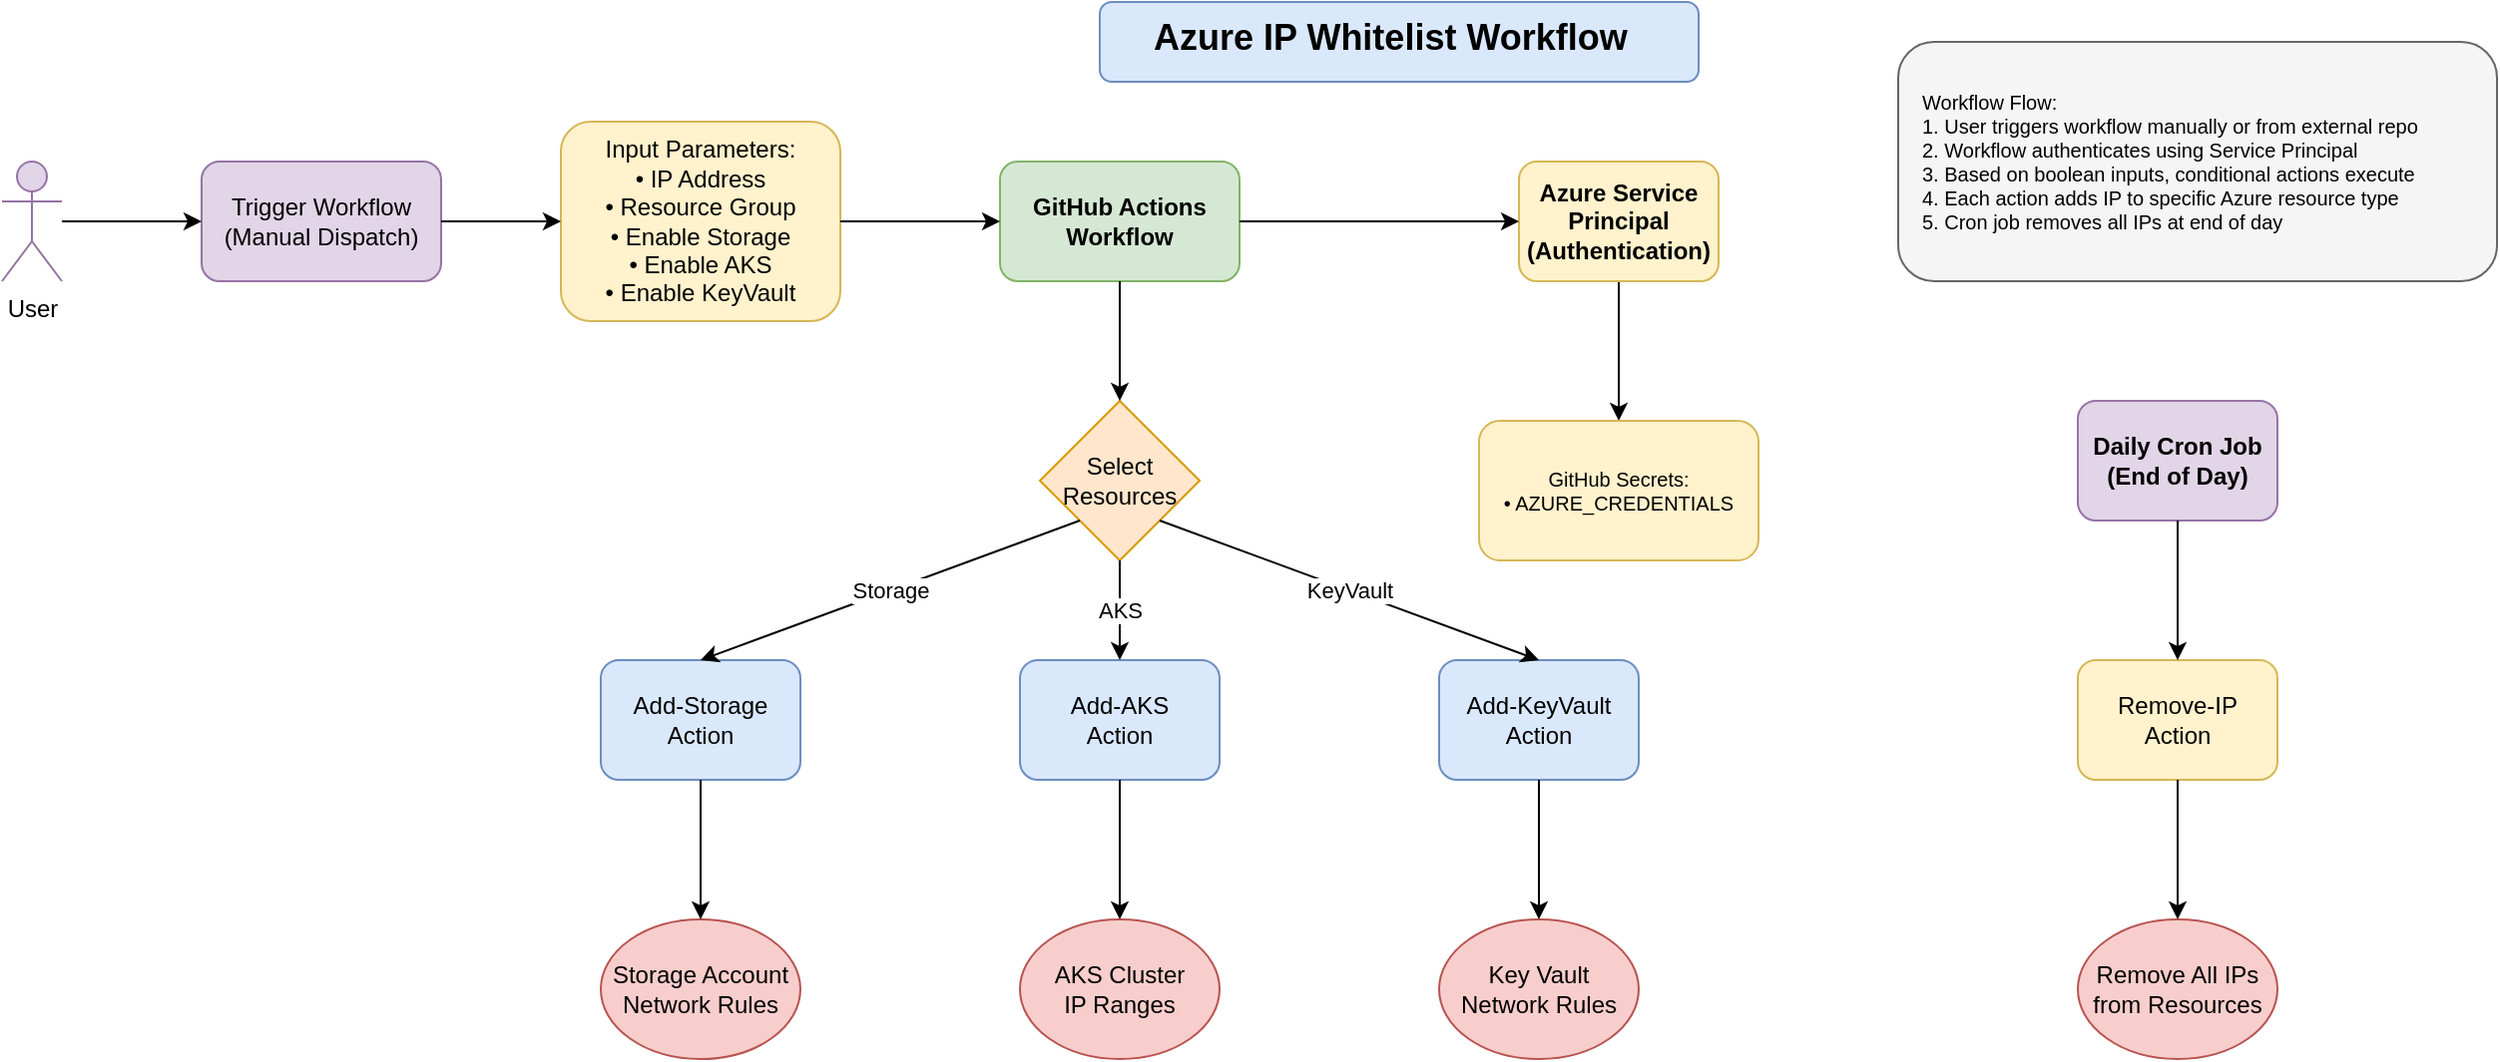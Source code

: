 <mxfile version="28.0.6">
  <diagram name="IP Whitelist Workflow" id="ip-whitelist-architecture">
    <mxGraphModel dx="1864" dy="904" grid="1" gridSize="10" guides="1" tooltips="1" connect="1" arrows="1" fold="1" page="1" pageScale="1" pageWidth="1600" pageHeight="1200" math="0" shadow="0">
      <root>
        <mxCell id="0" />
        <mxCell id="1" parent="0" />
        <mxCell id="title" value="     Azure IP Whitelist Workflow" style="text;fontSize=18;fontStyle=1;fillColor=#dae8fc;strokeColor=#6c8ebf;rounded=1;" parent="1" vertex="1">
          <mxGeometry x="650" y="20" width="300" height="40" as="geometry" />
        </mxCell>
        <mxCell id="user" value="User" style="shape=umlActor;verticalLabelPosition=bottom;verticalAlign=top;html=1;outlineConnect=0;fillColor=#e1d5e7;strokeColor=#9673a6;" parent="1" vertex="1">
          <mxGeometry x="100" y="100" width="30" height="60" as="geometry" />
        </mxCell>
        <mxCell id="trigger" value="Trigger Workflow&#xa;(Manual Dispatch)" style="rounded=1;whiteSpace=wrap;html=1;fillColor=#e1d5e7;strokeColor=#9673a6;" parent="1" vertex="1">
          <mxGeometry x="200" y="100" width="120" height="60" as="geometry" />
        </mxCell>
        <mxCell id="inputs" value="Input Parameters:&#xa;• IP Address&#xa;• Resource Group&#xa;• Enable Storage&#xa;• Enable AKS&#xa;• Enable KeyVault" style="rounded=1;whiteSpace=wrap;html=1;fillColor=#fff2cc;strokeColor=#d6b656;" parent="1" vertex="1">
          <mxGeometry x="380" y="80" width="140" height="100" as="geometry" />
        </mxCell>
        <mxCell id="workflow" value="GitHub Actions&#xa;Workflow" style="rounded=1;whiteSpace=wrap;html=1;fillColor=#d5e8d4;strokeColor=#82b366;fontStyle=1;" parent="1" vertex="1">
          <mxGeometry x="600" y="100" width="120" height="60" as="geometry" />
        </mxCell>
        <mxCell id="laFJA0F4fKBVBSbi2Z1l-4" value="" style="edgeStyle=orthogonalEdgeStyle;rounded=0;orthogonalLoop=1;jettySize=auto;html=1;" parent="1" source="sp" target="laFJA0F4fKBVBSbi2Z1l-2" edge="1">
          <mxGeometry relative="1" as="geometry" />
        </mxCell>
        <mxCell id="sp" value="Azure Service Principal&lt;br&gt;(Authentication)" style="rounded=1;whiteSpace=wrap;html=1;fillColor=#fff2cc;strokeColor=#d6b656;fontStyle=1;" parent="1" vertex="1">
          <mxGeometry x="860" y="100" width="100" height="60" as="geometry" />
        </mxCell>
        <mxCell id="decision" value="Select&#xa;Resources" style="rhombus;whiteSpace=wrap;html=1;fillColor=#ffe6cc;strokeColor=#d79b00;" parent="1" vertex="1">
          <mxGeometry x="620" y="220" width="80" height="80" as="geometry" />
        </mxCell>
        <mxCell id="storage-action" value="Add-Storage&#xa;Action" style="rounded=1;whiteSpace=wrap;html=1;fillColor=#dae8fc;strokeColor=#6c8ebf;" parent="1" vertex="1">
          <mxGeometry x="400" y="350" width="100" height="60" as="geometry" />
        </mxCell>
        <mxCell id="aks-action" value="Add-AKS&#xa;Action" style="rounded=1;whiteSpace=wrap;html=1;fillColor=#dae8fc;strokeColor=#6c8ebf;" parent="1" vertex="1">
          <mxGeometry x="610" y="350" width="100" height="60" as="geometry" />
        </mxCell>
        <mxCell id="keyvault-action" value="Add-KeyVault&#xa;Action" style="rounded=1;whiteSpace=wrap;html=1;fillColor=#dae8fc;strokeColor=#6c8ebf;" parent="1" vertex="1">
          <mxGeometry x="820" y="350" width="100" height="60" as="geometry" />
        </mxCell>
        <mxCell id="storage" value="Storage Account&#xa;Network Rules" style="ellipse;whiteSpace=wrap;html=1;fillColor=#f8cecc;strokeColor=#b85450;" parent="1" vertex="1">
          <mxGeometry x="400" y="480" width="100" height="70" as="geometry" />
        </mxCell>
        <mxCell id="aks" value="AKS Cluster&#xa;IP Ranges" style="ellipse;whiteSpace=wrap;html=1;fillColor=#f8cecc;strokeColor=#b85450;" parent="1" vertex="1">
          <mxGeometry x="610" y="480" width="100" height="70" as="geometry" />
        </mxCell>
        <mxCell id="keyvault" value="Key Vault&#xa;Network Rules" style="ellipse;whiteSpace=wrap;html=1;fillColor=#f8cecc;strokeColor=#b85450;" parent="1" vertex="1">
          <mxGeometry x="820" y="480" width="100" height="70" as="geometry" />
        </mxCell>
        <mxCell id="cron" value="Daily Cron Job&#xa;(End of Day)" style="rounded=1;whiteSpace=wrap;html=1;fillColor=#e1d5e7;strokeColor=#9673a6;fontStyle=1;" parent="1" vertex="1">
          <mxGeometry x="1140" y="220" width="100" height="60" as="geometry" />
        </mxCell>
        <mxCell id="remove" value="Remove-IP&#xa;Action" style="rounded=1;whiteSpace=wrap;html=1;fillColor=#fff2cc;strokeColor=#d6b656;" parent="1" vertex="1">
          <mxGeometry x="1140" y="350" width="100" height="60" as="geometry" />
        </mxCell>
        <mxCell id="cleanup" value="Remove All IPs&#xa;from Resources" style="ellipse;whiteSpace=wrap;html=1;fillColor=#f8cecc;strokeColor=#b85450;" parent="1" vertex="1">
          <mxGeometry x="1140" y="480" width="100" height="70" as="geometry" />
        </mxCell>
        <mxCell id="arrow1" value="" style="endArrow=classic;html=1;exitX=1;exitY=0.5;entryX=0;entryY=0.5;" parent="1" source="user" target="trigger" edge="1">
          <mxGeometry width="50" height="50" relative="1" as="geometry">
            <mxPoint x="400" y="300" as="sourcePoint" />
            <mxPoint x="450" y="250" as="targetPoint" />
          </mxGeometry>
        </mxCell>
        <mxCell id="arrow2" value="" style="endArrow=classic;html=1;exitX=1;exitY=0.5;entryX=0;entryY=0.5;" parent="1" source="trigger" target="inputs" edge="1">
          <mxGeometry width="50" height="50" relative="1" as="geometry">
            <mxPoint x="400" y="300" as="sourcePoint" />
            <mxPoint x="450" y="250" as="targetPoint" />
          </mxGeometry>
        </mxCell>
        <mxCell id="arrow3" value="" style="endArrow=classic;html=1;exitX=1;exitY=0.5;entryX=0;entryY=0.5;" parent="1" source="inputs" target="workflow" edge="1">
          <mxGeometry width="50" height="50" relative="1" as="geometry">
            <mxPoint x="400" y="300" as="sourcePoint" />
            <mxPoint x="450" y="250" as="targetPoint" />
          </mxGeometry>
        </mxCell>
        <mxCell id="arrow4" value="" style="endArrow=classic;html=1;exitX=1;exitY=0.5;entryX=0;entryY=0.5;" parent="1" source="workflow" target="sp" edge="1">
          <mxGeometry width="50" height="50" relative="1" as="geometry">
            <mxPoint x="400" y="300" as="sourcePoint" />
            <mxPoint x="450" y="250" as="targetPoint" />
          </mxGeometry>
        </mxCell>
        <mxCell id="arrow5" value="" style="endArrow=classic;html=1;exitX=0.5;exitY=1;entryX=0.5;entryY=0;" parent="1" source="workflow" target="decision" edge="1">
          <mxGeometry width="50" height="50" relative="1" as="geometry">
            <mxPoint x="400" y="300" as="sourcePoint" />
            <mxPoint x="450" y="250" as="targetPoint" />
          </mxGeometry>
        </mxCell>
        <mxCell id="arrow6" value="Storage" style="endArrow=classic;html=1;exitX=0;exitY=1;entryX=0.5;entryY=0;" parent="1" source="decision" target="storage-action" edge="1">
          <mxGeometry width="50" height="50" relative="1" as="geometry">
            <mxPoint x="400" y="300" as="sourcePoint" />
            <mxPoint x="450" y="250" as="targetPoint" />
          </mxGeometry>
        </mxCell>
        <mxCell id="arrow7" value="AKS" style="endArrow=classic;html=1;exitX=0.5;exitY=1;entryX=0.5;entryY=0;" parent="1" source="decision" target="aks-action" edge="1">
          <mxGeometry width="50" height="50" relative="1" as="geometry">
            <mxPoint x="400" y="300" as="sourcePoint" />
            <mxPoint x="450" y="250" as="targetPoint" />
          </mxGeometry>
        </mxCell>
        <mxCell id="arrow8" value="KeyVault" style="endArrow=classic;html=1;exitX=1;exitY=1;entryX=0.5;entryY=0;" parent="1" source="decision" target="keyvault-action" edge="1">
          <mxGeometry width="50" height="50" relative="1" as="geometry">
            <mxPoint x="400" y="300" as="sourcePoint" />
            <mxPoint x="450" y="250" as="targetPoint" />
          </mxGeometry>
        </mxCell>
        <mxCell id="arrow9" value="" style="endArrow=classic;html=1;exitX=0.5;exitY=1;entryX=0.5;entryY=0;" parent="1" source="storage-action" target="storage" edge="1">
          <mxGeometry width="50" height="50" relative="1" as="geometry">
            <mxPoint x="400" y="400" as="sourcePoint" />
            <mxPoint x="450" y="350" as="targetPoint" />
          </mxGeometry>
        </mxCell>
        <mxCell id="arrow10" value="" style="endArrow=classic;html=1;exitX=0.5;exitY=1;entryX=0.5;entryY=0;" parent="1" source="aks-action" target="aks" edge="1">
          <mxGeometry width="50" height="50" relative="1" as="geometry">
            <mxPoint x="400" y="400" as="sourcePoint" />
            <mxPoint x="450" y="350" as="targetPoint" />
          </mxGeometry>
        </mxCell>
        <mxCell id="arrow11" value="" style="endArrow=classic;html=1;exitX=0.5;exitY=1;entryX=0.5;entryY=0;" parent="1" source="keyvault-action" target="keyvault" edge="1">
          <mxGeometry width="50" height="50" relative="1" as="geometry">
            <mxPoint x="400" y="400" as="sourcePoint" />
            <mxPoint x="450" y="350" as="targetPoint" />
          </mxGeometry>
        </mxCell>
        <mxCell id="arrow13" value="" style="endArrow=classic;html=1;exitX=0.5;exitY=1;entryX=0.5;entryY=0;" parent="1" source="cron" target="remove" edge="1">
          <mxGeometry width="50" height="50" relative="1" as="geometry">
            <mxPoint x="340" y="530" as="sourcePoint" />
            <mxPoint x="390" y="480" as="targetPoint" />
          </mxGeometry>
        </mxCell>
        <mxCell id="arrow14" value="" style="endArrow=classic;html=1;exitX=0.5;exitY=1;entryX=0.5;entryY=0;" parent="1" source="remove" target="cleanup" edge="1">
          <mxGeometry width="50" height="50" relative="1" as="geometry">
            <mxPoint x="340" y="530" as="sourcePoint" />
            <mxPoint x="390" y="480" as="targetPoint" />
          </mxGeometry>
        </mxCell>
        <mxCell id="laFJA0F4fKBVBSbi2Z1l-2" value="GitHub Secrets:&lt;br&gt;• AZURE_CREDENTIALS" style="rounded=1;whiteSpace=wrap;html=1;fillColor=#fff2cc;strokeColor=#d6b656;fontSize=10;" parent="1" vertex="1">
          <mxGeometry x="840" y="230" width="140" height="70" as="geometry" />
        </mxCell>
        <mxCell id="laFJA0F4fKBVBSbi2Z1l-5" value="Workflow Flow:&#xa;1. User triggers workflow manually or from external repo&#xa;2. Workflow authenticates using Service Principal&#xa;3. Based on boolean inputs, conditional actions execute&#xa;4. Each action adds IP to specific Azure resource type&#xa;5. Cron job removes all IPs at end of day" style="rounded=1;whiteSpace=wrap;html=1;fillColor=#f5f5f5;strokeColor=#666666;fontSize=10;align=left;spacingLeft=10;" parent="1" vertex="1">
          <mxGeometry x="1050" y="40" width="300" height="120" as="geometry" />
        </mxCell>
      </root>
    </mxGraphModel>
  </diagram>
</mxfile>

